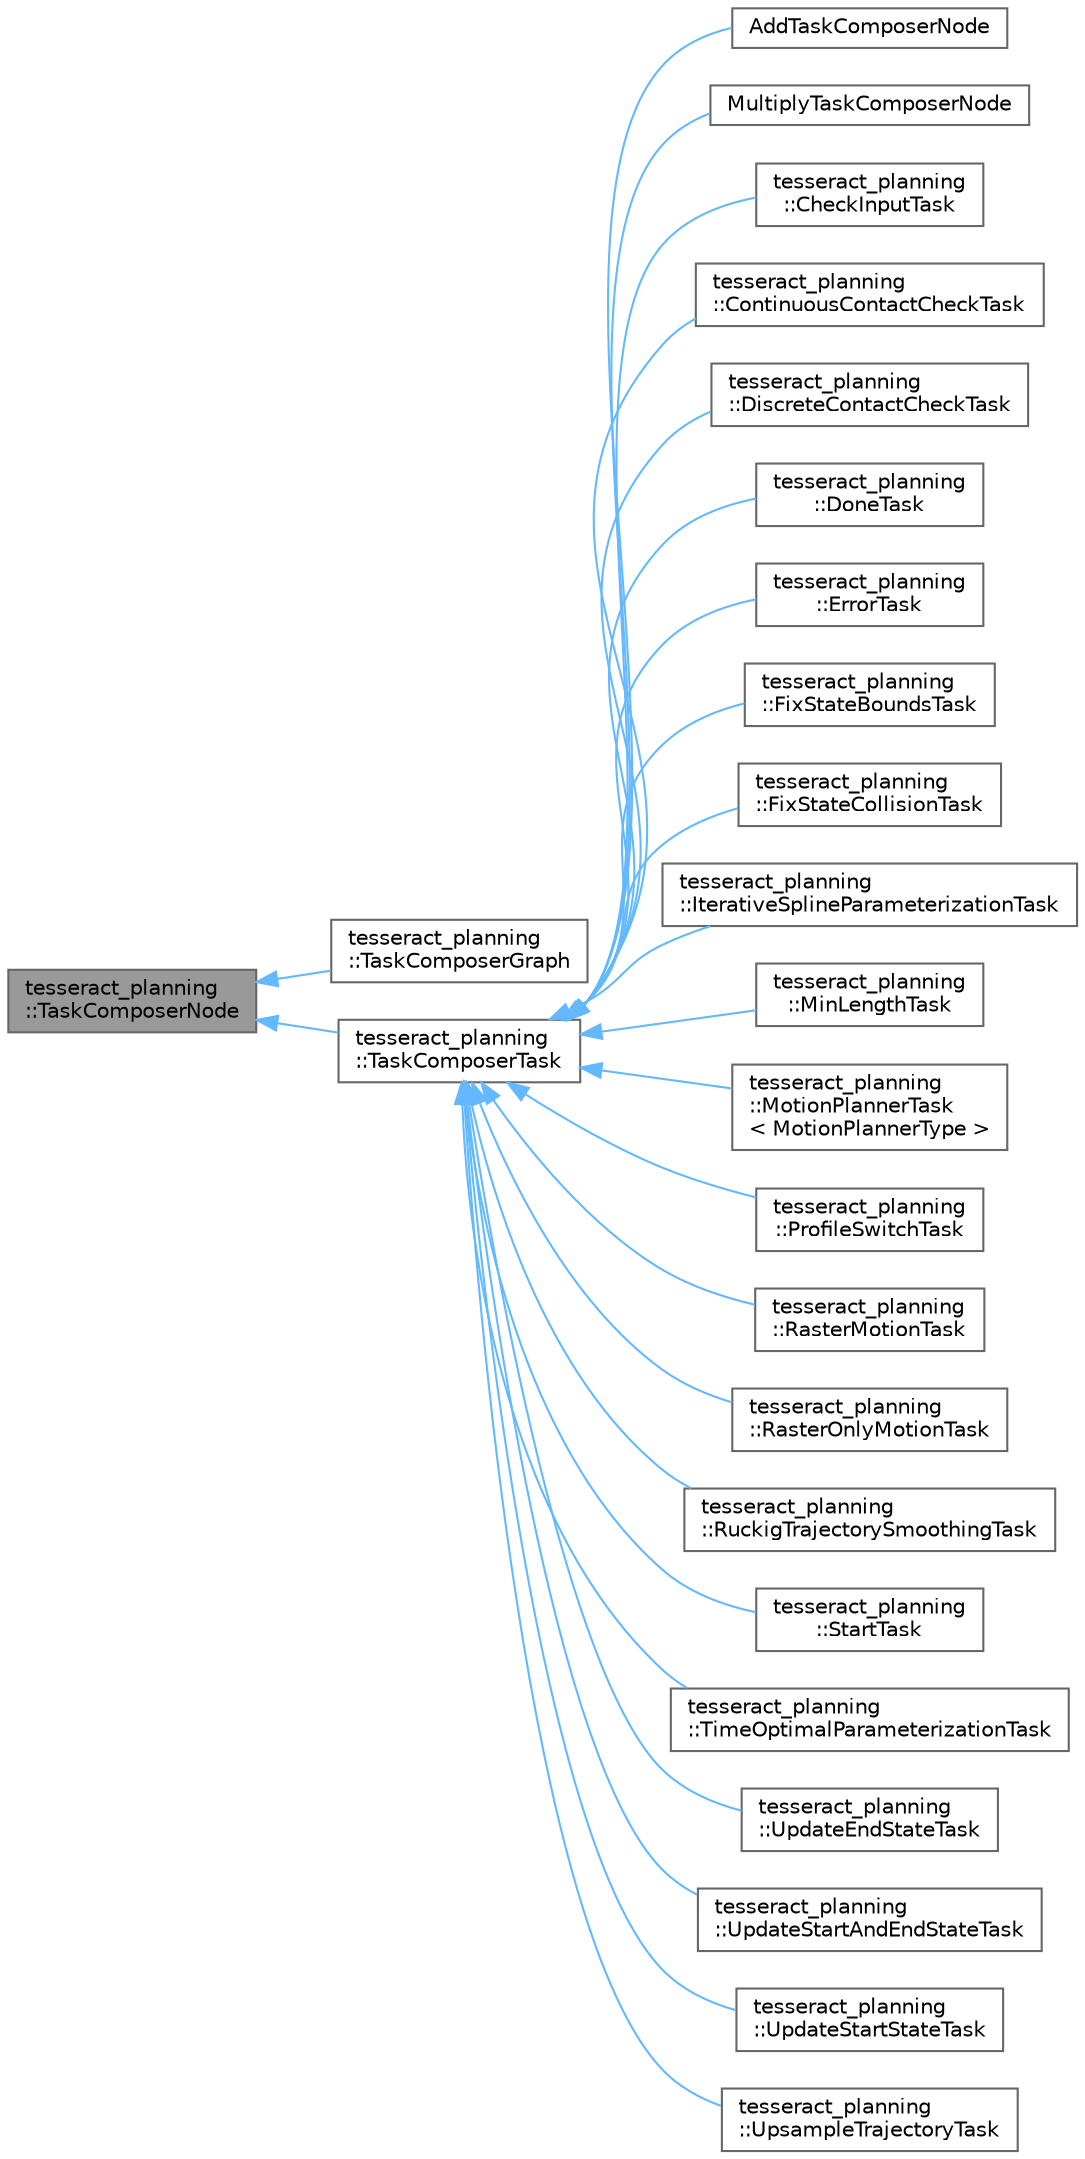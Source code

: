 digraph "tesseract_planning::TaskComposerNode"
{
 // LATEX_PDF_SIZE
  bgcolor="transparent";
  edge [fontname=Helvetica,fontsize=10,labelfontname=Helvetica,labelfontsize=10];
  node [fontname=Helvetica,fontsize=10,shape=box,height=0.2,width=0.4];
  rankdir="LR";
  Node1 [label="tesseract_planning\l::TaskComposerNode",height=0.2,width=0.4,color="gray40", fillcolor="grey60", style="filled", fontcolor="black",tooltip="Represents a node the pipeline to be executed."];
  Node1 -> Node2 [dir="back",color="steelblue1",style="solid"];
  Node2 [label="tesseract_planning\l::TaskComposerGraph",height=0.2,width=0.4,color="gray40", fillcolor="white", style="filled",URL="$d3/dac/classtesseract__planning_1_1TaskComposerGraph.html",tooltip="This class facilitates the composition of an arbitrary taskflow graph. Tasks are nodes in the graph c..."];
  Node1 -> Node3 [dir="back",color="steelblue1",style="solid"];
  Node3 [label="tesseract_planning\l::TaskComposerTask",height=0.2,width=0.4,color="gray40", fillcolor="white", style="filled",URL="$d8/def/classtesseract__planning_1_1TaskComposerTask.html",tooltip=" "];
  Node3 -> Node4 [dir="back",color="steelblue1",style="solid"];
  Node4 [label="AddTaskComposerNode",height=0.2,width=0.4,color="gray40", fillcolor="white", style="filled",URL="$d6/d85/classAddTaskComposerNode.html",tooltip=" "];
  Node3 -> Node5 [dir="back",color="steelblue1",style="solid"];
  Node5 [label="MultiplyTaskComposerNode",height=0.2,width=0.4,color="gray40", fillcolor="white", style="filled",URL="$d1/de8/classMultiplyTaskComposerNode.html",tooltip=" "];
  Node3 -> Node6 [dir="back",color="steelblue1",style="solid"];
  Node6 [label="tesseract_planning\l::CheckInputTask",height=0.2,width=0.4,color="gray40", fillcolor="white", style="filled",URL="$de/d24/classtesseract__planning_1_1CheckInputTask.html",tooltip=" "];
  Node3 -> Node7 [dir="back",color="steelblue1",style="solid"];
  Node7 [label="tesseract_planning\l::ContinuousContactCheckTask",height=0.2,width=0.4,color="gray40", fillcolor="white", style="filled",URL="$d0/dc5/classtesseract__planning_1_1ContinuousContactCheckTask.html",tooltip=" "];
  Node3 -> Node8 [dir="back",color="steelblue1",style="solid"];
  Node8 [label="tesseract_planning\l::DiscreteContactCheckTask",height=0.2,width=0.4,color="gray40", fillcolor="white", style="filled",URL="$d0/ddd/classtesseract__planning_1_1DiscreteContactCheckTask.html",tooltip=" "];
  Node3 -> Node9 [dir="back",color="steelblue1",style="solid"];
  Node9 [label="tesseract_planning\l::DoneTask",height=0.2,width=0.4,color="gray40", fillcolor="white", style="filled",URL="$da/da8/classtesseract__planning_1_1DoneTask.html",tooltip=" "];
  Node3 -> Node10 [dir="back",color="steelblue1",style="solid"];
  Node10 [label="tesseract_planning\l::ErrorTask",height=0.2,width=0.4,color="gray40", fillcolor="white", style="filled",URL="$d6/d3d/classtesseract__planning_1_1ErrorTask.html",tooltip=" "];
  Node3 -> Node11 [dir="back",color="steelblue1",style="solid"];
  Node11 [label="tesseract_planning\l::FixStateBoundsTask",height=0.2,width=0.4,color="gray40", fillcolor="white", style="filled",URL="$de/ddd/classtesseract__planning_1_1FixStateBoundsTask.html",tooltip="This task modifies the input instructions in order to push waypoints that are outside of their limits..."];
  Node3 -> Node12 [dir="back",color="steelblue1",style="solid"];
  Node12 [label="tesseract_planning\l::FixStateCollisionTask",height=0.2,width=0.4,color="gray40", fillcolor="white", style="filled",URL="$d9/dd2/classtesseract__planning_1_1FixStateCollisionTask.html",tooltip="This task modifies the input instructions in order to push waypoints that are in collision out of col..."];
  Node3 -> Node13 [dir="back",color="steelblue1",style="solid"];
  Node13 [label="tesseract_planning\l::IterativeSplineParameterizationTask",height=0.2,width=0.4,color="gray40", fillcolor="white", style="filled",URL="$de/d1a/classtesseract__planning_1_1IterativeSplineParameterizationTask.html",tooltip=" "];
  Node3 -> Node14 [dir="back",color="steelblue1",style="solid"];
  Node14 [label="tesseract_planning\l::MinLengthTask",height=0.2,width=0.4,color="gray40", fillcolor="white", style="filled",URL="$d2/d89/classtesseract__planning_1_1MinLengthTask.html",tooltip=" "];
  Node3 -> Node15 [dir="back",color="steelblue1",style="solid"];
  Node15 [label="tesseract_planning\l::MotionPlannerTask\l\< MotionPlannerType \>",height=0.2,width=0.4,color="gray40", fillcolor="white", style="filled",URL="$d0/d05/classtesseract__planning_1_1MotionPlannerTask.html",tooltip=" "];
  Node3 -> Node16 [dir="back",color="steelblue1",style="solid"];
  Node16 [label="tesseract_planning\l::ProfileSwitchTask",height=0.2,width=0.4,color="gray40", fillcolor="white", style="filled",URL="$d7/d83/classtesseract__planning_1_1ProfileSwitchTask.html",tooltip="This task simply returns a value specified in the composite profile. This can be used to switch execu..."];
  Node3 -> Node17 [dir="back",color="steelblue1",style="solid"];
  Node17 [label="tesseract_planning\l::RasterMotionTask",height=0.2,width=0.4,color="gray40", fillcolor="white", style="filled",URL="$d2/d21/classtesseract__planning_1_1RasterMotionTask.html",tooltip="The RasterCtMotionTask class."];
  Node3 -> Node18 [dir="back",color="steelblue1",style="solid"];
  Node18 [label="tesseract_planning\l::RasterOnlyMotionTask",height=0.2,width=0.4,color="gray40", fillcolor="white", style="filled",URL="$d1/d2b/classtesseract__planning_1_1RasterOnlyMotionTask.html",tooltip="The RasterCtOnlyMotionTask class."];
  Node3 -> Node19 [dir="back",color="steelblue1",style="solid"];
  Node19 [label="tesseract_planning\l::RuckigTrajectorySmoothingTask",height=0.2,width=0.4,color="gray40", fillcolor="white", style="filled",URL="$da/da7/classtesseract__planning_1_1RuckigTrajectorySmoothingTask.html",tooltip=" "];
  Node3 -> Node20 [dir="back",color="steelblue1",style="solid"];
  Node20 [label="tesseract_planning\l::StartTask",height=0.2,width=0.4,color="gray40", fillcolor="white", style="filled",URL="$d5/d24/classtesseract__planning_1_1StartTask.html",tooltip=" "];
  Node3 -> Node21 [dir="back",color="steelblue1",style="solid"];
  Node21 [label="tesseract_planning\l::TimeOptimalParameterizationTask",height=0.2,width=0.4,color="gray40", fillcolor="white", style="filled",URL="$de/d3e/classtesseract__planning_1_1TimeOptimalParameterizationTask.html",tooltip=" "];
  Node3 -> Node22 [dir="back",color="steelblue1",style="solid"];
  Node22 [label="tesseract_planning\l::UpdateEndStateTask",height=0.2,width=0.4,color="gray40", fillcolor="white", style="filled",URL="$d5/deb/classtesseract__planning_1_1UpdateEndStateTask.html",tooltip=" "];
  Node3 -> Node23 [dir="back",color="steelblue1",style="solid"];
  Node23 [label="tesseract_planning\l::UpdateStartAndEndStateTask",height=0.2,width=0.4,color="gray40", fillcolor="white", style="filled",URL="$d2/d5e/classtesseract__planning_1_1UpdateStartAndEndStateTask.html",tooltip=" "];
  Node3 -> Node24 [dir="back",color="steelblue1",style="solid"];
  Node24 [label="tesseract_planning\l::UpdateStartStateTask",height=0.2,width=0.4,color="gray40", fillcolor="white", style="filled",URL="$dd/d45/classtesseract__planning_1_1UpdateStartStateTask.html",tooltip=" "];
  Node3 -> Node25 [dir="back",color="steelblue1",style="solid"];
  Node25 [label="tesseract_planning\l::UpsampleTrajectoryTask",height=0.2,width=0.4,color="gray40", fillcolor="white", style="filled",URL="$de/d59/classtesseract__planning_1_1UpsampleTrajectoryTask.html",tooltip="This is used to upsample the results trajectory based on the longest valid segment length."];
}
